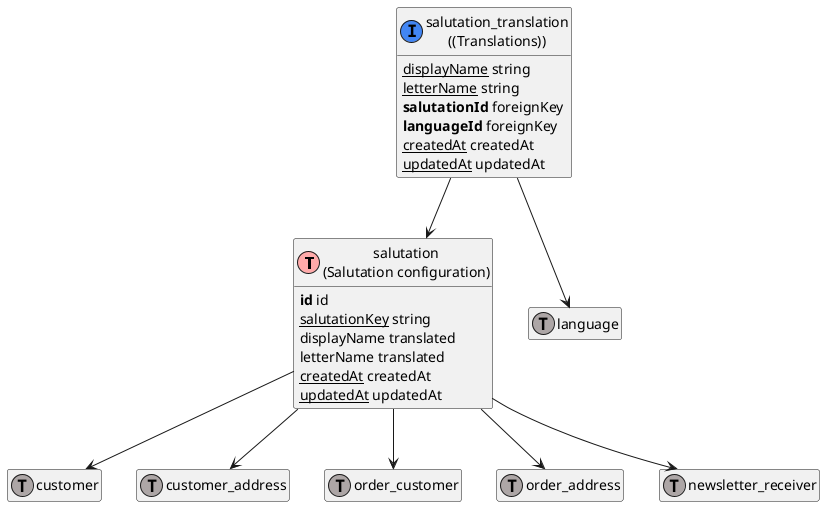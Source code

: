 @startuml
' uncomment the line below if you're using computer with a retina display
' skinparam dpi 300
!define Table(name,desc) class name as "desc" << (T,#FFAAAA) >>
!define ForeignTable(name,desc) class name as "desc" << (T,#ada6a6) >>
!define TranslationTable(name,desc) class name as "desc" << (I,#4286f4) >>
' we use bold for primary key
' green color for unique
' and underscore for not_null
!define primary_key(x) <b>x</b>
!define unique(x) <color:green>x</color>
!define not_null(x) <u>x</u>
' other tags available:
' <i></i>
' <back:COLOR></color>, where color is a color name or html color code
' (#FFAACC)
' see: http://plantuml.com/classes.html#More
hide methods
hide stereotypes
hide empty members
skinparam backgroundColor #FFFFFF

' entities

Table(ShopwareCoreSystemSalutationSalutationDefinition, "salutation\n(Salutation configuration)") {
   primary_key(id) id
   not_null(salutationKey) string
   displayName translated
   letterName translated
   not_null(createdAt) createdAt
   not_null(updatedAt) updatedAt
}
TranslationTable(ShopwareCoreSystemSalutationAggregateSalutationTranslationSalutationTranslationDefinition, "salutation_translation\n((Translations))") {
   not_null(displayName) string
   not_null(letterName) string
   primary_key(salutationId) foreignKey
   primary_key(languageId) foreignKey
   not_null(createdAt) createdAt
   not_null(updatedAt) updatedAt
}
ForeignTable(ShopwareCoreCheckoutCustomerCustomerDefinition, "customer") {
}
ForeignTable(ShopwareCoreCheckoutCustomerAggregateCustomerAddressCustomerAddressDefinition, "customer_address") {
}
ForeignTable(ShopwareCoreCheckoutOrderAggregateOrderCustomerOrderCustomerDefinition, "order_customer") {
}
ForeignTable(ShopwareCoreCheckoutOrderAggregateOrderAddressOrderAddressDefinition, "order_address") {
}
ForeignTable(ShopwareCoreContentNewsletterReceiverNewsletterReceiverDefinition, "newsletter_receiver") {
}
ForeignTable(ShopwareCoreSystemLanguageLanguageDefinition, "language") {
}

' relationshipd

ShopwareCoreSystemSalutationAggregateSalutationTranslationSalutationTranslationDefinition --> ShopwareCoreSystemSalutationSalutationDefinition
ShopwareCoreSystemSalutationSalutationDefinition --> ShopwareCoreCheckoutCustomerCustomerDefinition
ShopwareCoreSystemSalutationSalutationDefinition --> ShopwareCoreCheckoutCustomerAggregateCustomerAddressCustomerAddressDefinition
ShopwareCoreSystemSalutationSalutationDefinition --> ShopwareCoreCheckoutOrderAggregateOrderCustomerOrderCustomerDefinition
ShopwareCoreSystemSalutationSalutationDefinition --> ShopwareCoreCheckoutOrderAggregateOrderAddressOrderAddressDefinition
ShopwareCoreSystemSalutationSalutationDefinition --> ShopwareCoreContentNewsletterReceiverNewsletterReceiverDefinition
ShopwareCoreSystemSalutationAggregateSalutationTranslationSalutationTranslationDefinition --> ShopwareCoreSystemLanguageLanguageDefinition
@enduml
